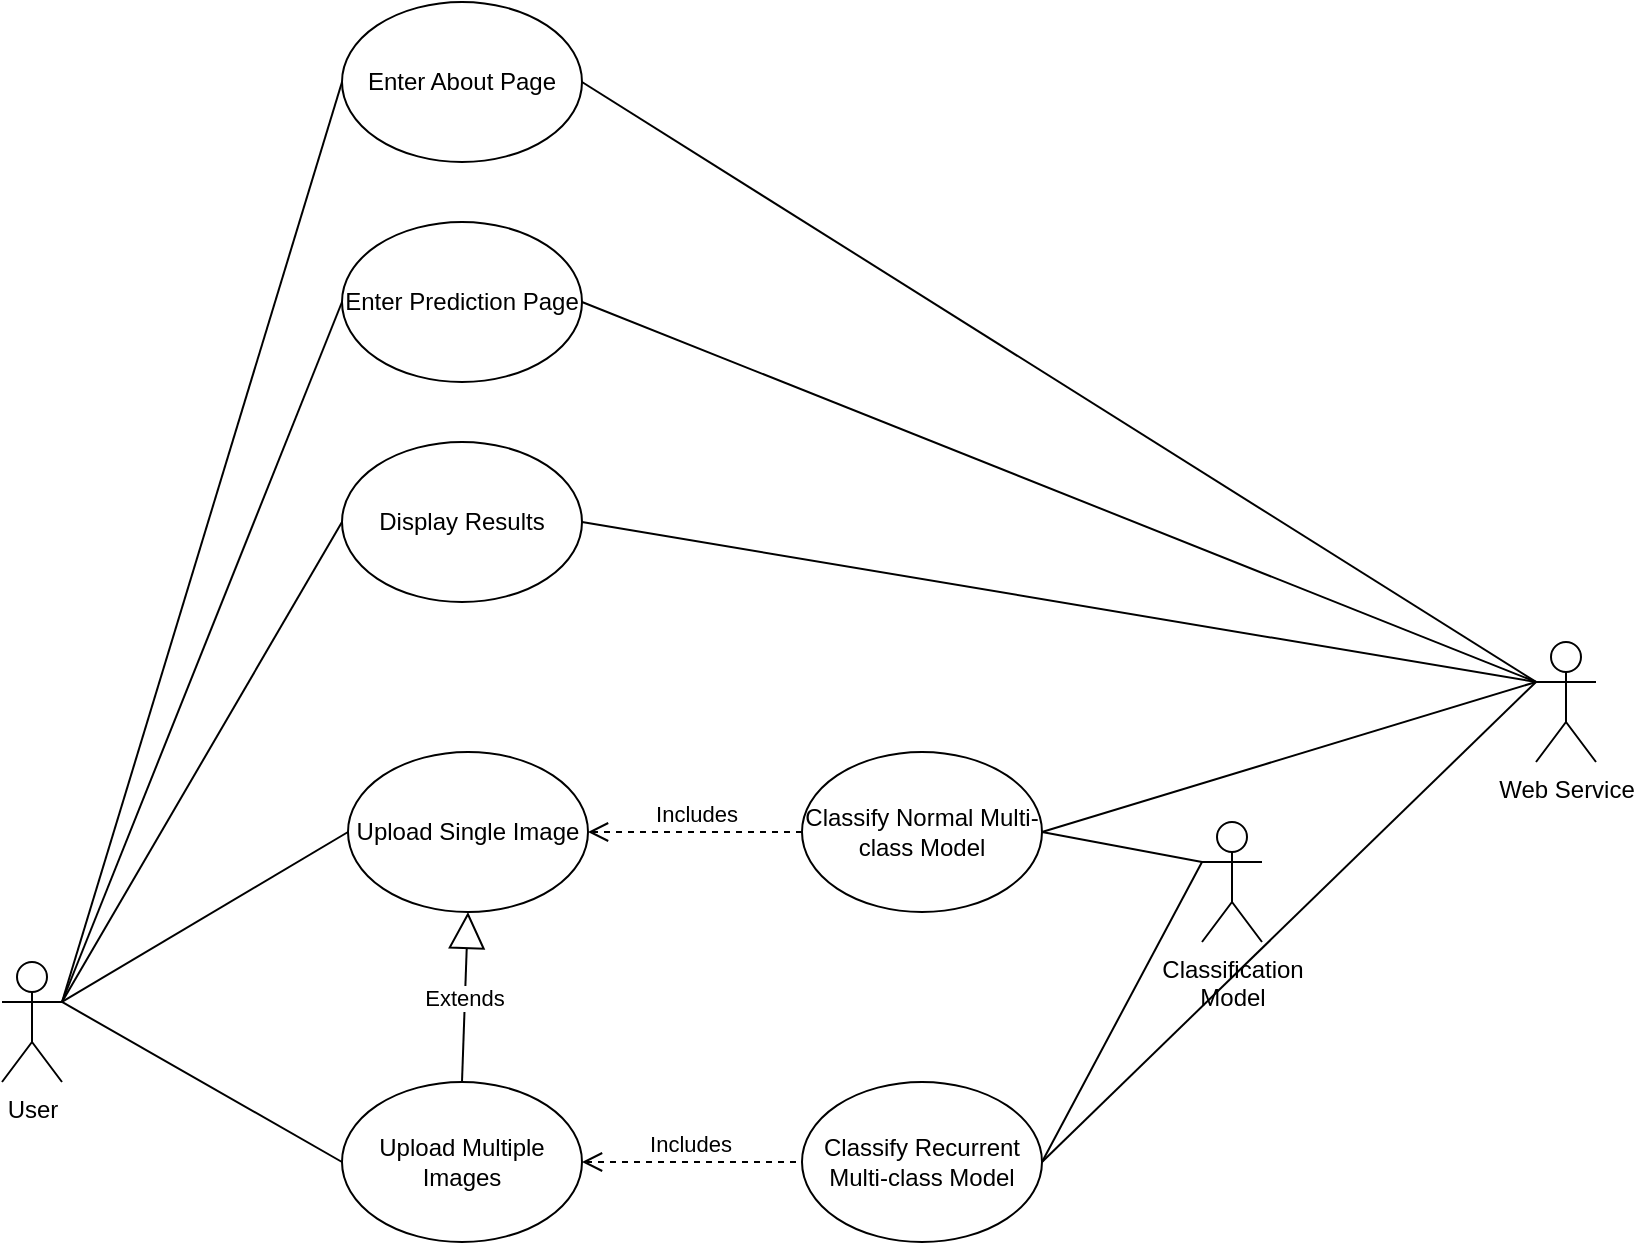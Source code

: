 <mxfile version="12.2.9" type="device" pages="1"><diagram id="mnrZHvLTmi7BFSfYAg5m" name="Page-1"><mxGraphModel dx="694" dy="1908" grid="1" gridSize="10" guides="1" tooltips="1" connect="1" arrows="1" fold="1" page="1" pageScale="1" pageWidth="827" pageHeight="1169" math="0" shadow="0"><root><mxCell id="0"/><mxCell id="1" parent="0"/><mxCell id="M3X-ya6kuHIHxluSZ9JE-1" value="User" style="shape=umlActor;verticalLabelPosition=bottom;labelBackgroundColor=#ffffff;verticalAlign=top;html=1;outlineConnect=0;" parent="1" vertex="1"><mxGeometry x="60" y="330" width="30" height="60" as="geometry"/></mxCell><mxCell id="M3X-ya6kuHIHxluSZ9JE-2" value="Web Service" style="shape=umlActor;verticalLabelPosition=bottom;labelBackgroundColor=#ffffff;verticalAlign=top;html=1;outlineConnect=0;" parent="1" vertex="1"><mxGeometry x="827" y="170" width="30" height="60" as="geometry"/></mxCell><mxCell id="M3X-ya6kuHIHxluSZ9JE-3" value="Classification&lt;br&gt;Model" style="shape=umlActor;verticalLabelPosition=bottom;labelBackgroundColor=#ffffff;verticalAlign=top;html=1;outlineConnect=0;" parent="1" vertex="1"><mxGeometry x="660" y="260" width="30" height="60" as="geometry"/></mxCell><mxCell id="M3X-ya6kuHIHxluSZ9JE-16" value="Upload Single Image" style="ellipse;whiteSpace=wrap;html=1;" parent="1" vertex="1"><mxGeometry x="233" y="225" width="120" height="80" as="geometry"/></mxCell><mxCell id="M3X-ya6kuHIHxluSZ9JE-18" value="Enter About Page" style="ellipse;whiteSpace=wrap;html=1;" parent="1" vertex="1"><mxGeometry x="230" y="-150" width="120" height="80" as="geometry"/></mxCell><mxCell id="M3X-ya6kuHIHxluSZ9JE-25" value="" style="endArrow=none;html=1;entryX=0;entryY=0.5;entryDx=0;entryDy=0;exitX=1;exitY=0.333;exitDx=0;exitDy=0;exitPerimeter=0;" parent="1" source="M3X-ya6kuHIHxluSZ9JE-1" target="M3X-ya6kuHIHxluSZ9JE-18" edge="1"><mxGeometry width="50" height="50" relative="1" as="geometry"><mxPoint x="57" y="400" as="sourcePoint"/><mxPoint x="107" y="350" as="targetPoint"/></mxGeometry></mxCell><mxCell id="M3X-ya6kuHIHxluSZ9JE-26" value="" style="endArrow=none;html=1;entryX=0;entryY=0.5;entryDx=0;entryDy=0;exitX=1;exitY=0.333;exitDx=0;exitDy=0;exitPerimeter=0;" parent="1" source="M3X-ya6kuHIHxluSZ9JE-1" target="M3X-ya6kuHIHxluSZ9JE-16" edge="1"><mxGeometry width="50" height="50" relative="1" as="geometry"><mxPoint x="57" y="400" as="sourcePoint"/><mxPoint x="107" y="350" as="targetPoint"/></mxGeometry></mxCell><mxCell id="M3X-ya6kuHIHxluSZ9JE-28" value="" style="endArrow=none;html=1;entryX=0;entryY=0.333;entryDx=0;entryDy=0;entryPerimeter=0;exitX=1;exitY=0.5;exitDx=0;exitDy=0;" parent="1" source="M3X-ya6kuHIHxluSZ9JE-18" target="M3X-ya6kuHIHxluSZ9JE-2" edge="1"><mxGeometry width="50" height="50" relative="1" as="geometry"><mxPoint x="177" y="400" as="sourcePoint"/><mxPoint x="227" y="350" as="targetPoint"/></mxGeometry></mxCell><mxCell id="M3X-ya6kuHIHxluSZ9JE-30" value="Upload Multiple Images" style="ellipse;whiteSpace=wrap;html=1;" parent="1" vertex="1"><mxGeometry x="230" y="390" width="120" height="80" as="geometry"/></mxCell><mxCell id="M3X-ya6kuHIHxluSZ9JE-44" value="" style="endArrow=none;html=1;entryX=0;entryY=0.5;entryDx=0;entryDy=0;exitX=1;exitY=0.333;exitDx=0;exitDy=0;exitPerimeter=0;" parent="1" source="M3X-ya6kuHIHxluSZ9JE-1" target="M3X-ya6kuHIHxluSZ9JE-30" edge="1"><mxGeometry width="50" height="50" relative="1" as="geometry"><mxPoint x="90" y="180" as="sourcePoint"/><mxPoint x="110" y="470" as="targetPoint"/></mxGeometry></mxCell><mxCell id="M3X-ya6kuHIHxluSZ9JE-45" value="Extends" style="endArrow=block;endSize=16;endFill=0;html=1;entryX=0.5;entryY=1;entryDx=0;entryDy=0;exitX=0.5;exitY=0;exitDx=0;exitDy=0;" parent="1" source="M3X-ya6kuHIHxluSZ9JE-30" target="M3X-ya6kuHIHxluSZ9JE-16" edge="1"><mxGeometry width="160" relative="1" as="geometry"><mxPoint x="60" y="490" as="sourcePoint"/><mxPoint x="220" y="490" as="targetPoint"/></mxGeometry></mxCell><mxCell id="M3X-ya6kuHIHxluSZ9JE-46" value="Classify Normal Multi-class Model" style="ellipse;whiteSpace=wrap;html=1;" parent="1" vertex="1"><mxGeometry x="460" y="225" width="120" height="80" as="geometry"/></mxCell><mxCell id="M3X-ya6kuHIHxluSZ9JE-51" value="Includes" style="html=1;verticalAlign=bottom;endArrow=open;dashed=1;endSize=8;exitX=0;exitY=0.5;exitDx=0;exitDy=0;entryX=1;entryY=0.5;entryDx=0;entryDy=0;" parent="1" source="M3X-ya6kuHIHxluSZ9JE-46" target="M3X-ya6kuHIHxluSZ9JE-16" edge="1"><mxGeometry relative="1" as="geometry"><mxPoint x="453" y="270" as="sourcePoint"/><mxPoint x="400" y="180" as="targetPoint"/></mxGeometry></mxCell><mxCell id="M3X-ya6kuHIHxluSZ9JE-52" value="Classify Recurrent Multi-class Model" style="ellipse;whiteSpace=wrap;html=1;" parent="1" vertex="1"><mxGeometry x="460" y="390" width="120" height="80" as="geometry"/></mxCell><mxCell id="M3X-ya6kuHIHxluSZ9JE-53" value="Includes" style="html=1;verticalAlign=bottom;endArrow=open;dashed=1;endSize=8;exitX=0;exitY=0.5;exitDx=0;exitDy=0;entryX=1;entryY=0.5;entryDx=0;entryDy=0;" parent="1" edge="1"><mxGeometry relative="1" as="geometry"><mxPoint x="457" y="430" as="sourcePoint"/><mxPoint x="350" y="430" as="targetPoint"/></mxGeometry></mxCell><mxCell id="M3X-ya6kuHIHxluSZ9JE-54" value="" style="endArrow=none;html=1;entryX=0;entryY=0.333;entryDx=0;entryDy=0;entryPerimeter=0;exitX=1;exitY=0.5;exitDx=0;exitDy=0;" parent="1" source="M3X-ya6kuHIHxluSZ9JE-46" target="M3X-ya6kuHIHxluSZ9JE-2" edge="1"><mxGeometry width="50" height="50" relative="1" as="geometry"><mxPoint x="280" y="580" as="sourcePoint"/><mxPoint x="330" y="530" as="targetPoint"/></mxGeometry></mxCell><mxCell id="M3X-ya6kuHIHxluSZ9JE-55" value="" style="endArrow=none;html=1;entryX=0;entryY=0.333;entryDx=0;entryDy=0;entryPerimeter=0;exitX=1;exitY=0.5;exitDx=0;exitDy=0;" parent="1" source="M3X-ya6kuHIHxluSZ9JE-46" target="M3X-ya6kuHIHxluSZ9JE-3" edge="1"><mxGeometry width="50" height="50" relative="1" as="geometry"><mxPoint x="280" y="580" as="sourcePoint"/><mxPoint x="330" y="530" as="targetPoint"/></mxGeometry></mxCell><mxCell id="M3X-ya6kuHIHxluSZ9JE-56" value="" style="endArrow=none;html=1;entryX=0;entryY=0.333;entryDx=0;entryDy=0;entryPerimeter=0;exitX=1;exitY=0.5;exitDx=0;exitDy=0;" parent="1" source="M3X-ya6kuHIHxluSZ9JE-52" target="M3X-ya6kuHIHxluSZ9JE-2" edge="1"><mxGeometry width="50" height="50" relative="1" as="geometry"><mxPoint x="280" y="580" as="sourcePoint"/><mxPoint x="330" y="530" as="targetPoint"/></mxGeometry></mxCell><mxCell id="M3X-ya6kuHIHxluSZ9JE-57" value="" style="endArrow=none;html=1;entryX=0;entryY=0.333;entryDx=0;entryDy=0;entryPerimeter=0;exitX=1;exitY=0.5;exitDx=0;exitDy=0;" parent="1" source="M3X-ya6kuHIHxluSZ9JE-52" target="M3X-ya6kuHIHxluSZ9JE-3" edge="1"><mxGeometry width="50" height="50" relative="1" as="geometry"><mxPoint x="280" y="580" as="sourcePoint"/><mxPoint x="330" y="530" as="targetPoint"/></mxGeometry></mxCell><mxCell id="M3X-ya6kuHIHxluSZ9JE-58" value="Display Results" style="ellipse;whiteSpace=wrap;html=1;" parent="1" vertex="1"><mxGeometry x="230" y="70" width="120" height="80" as="geometry"/></mxCell><mxCell id="M3X-ya6kuHIHxluSZ9JE-59" value="" style="endArrow=none;html=1;entryX=1;entryY=0.333;entryDx=0;entryDy=0;entryPerimeter=0;exitX=0;exitY=0.5;exitDx=0;exitDy=0;" parent="1" source="M3X-ya6kuHIHxluSZ9JE-58" target="M3X-ya6kuHIHxluSZ9JE-1" edge="1"><mxGeometry width="50" height="50" relative="1" as="geometry"><mxPoint x="60" y="740" as="sourcePoint"/><mxPoint x="110" y="690" as="targetPoint"/></mxGeometry></mxCell><mxCell id="M3X-ya6kuHIHxluSZ9JE-62" value="" style="endArrow=none;html=1;entryX=0;entryY=0.333;entryDx=0;entryDy=0;entryPerimeter=0;exitX=1;exitY=0.5;exitDx=0;exitDy=0;" parent="1" source="M3X-ya6kuHIHxluSZ9JE-58" target="M3X-ya6kuHIHxluSZ9JE-2" edge="1"><mxGeometry width="50" height="50" relative="1" as="geometry"><mxPoint x="200" y="740" as="sourcePoint"/><mxPoint x="250" y="690" as="targetPoint"/></mxGeometry></mxCell><mxCell id="MbQxWLB8BAMFUPRt5pRU-1" value="Enter Prediction Page" style="ellipse;whiteSpace=wrap;html=1;" vertex="1" parent="1"><mxGeometry x="230" y="-40" width="120" height="80" as="geometry"/></mxCell><mxCell id="MbQxWLB8BAMFUPRt5pRU-2" value="" style="endArrow=none;html=1;entryX=0;entryY=0.5;entryDx=0;entryDy=0;" edge="1" parent="1" target="MbQxWLB8BAMFUPRt5pRU-1"><mxGeometry width="50" height="50" relative="1" as="geometry"><mxPoint x="90" y="350" as="sourcePoint"/><mxPoint x="120" y="530" as="targetPoint"/></mxGeometry></mxCell><mxCell id="MbQxWLB8BAMFUPRt5pRU-3" value="" style="endArrow=none;html=1;entryX=0;entryY=0.333;entryDx=0;entryDy=0;entryPerimeter=0;exitX=1;exitY=0.5;exitDx=0;exitDy=0;" edge="1" parent="1" source="MbQxWLB8BAMFUPRt5pRU-1" target="M3X-ya6kuHIHxluSZ9JE-2"><mxGeometry width="50" height="50" relative="1" as="geometry"><mxPoint x="70" y="580" as="sourcePoint"/><mxPoint x="120" y="530" as="targetPoint"/></mxGeometry></mxCell></root></mxGraphModel></diagram></mxfile>